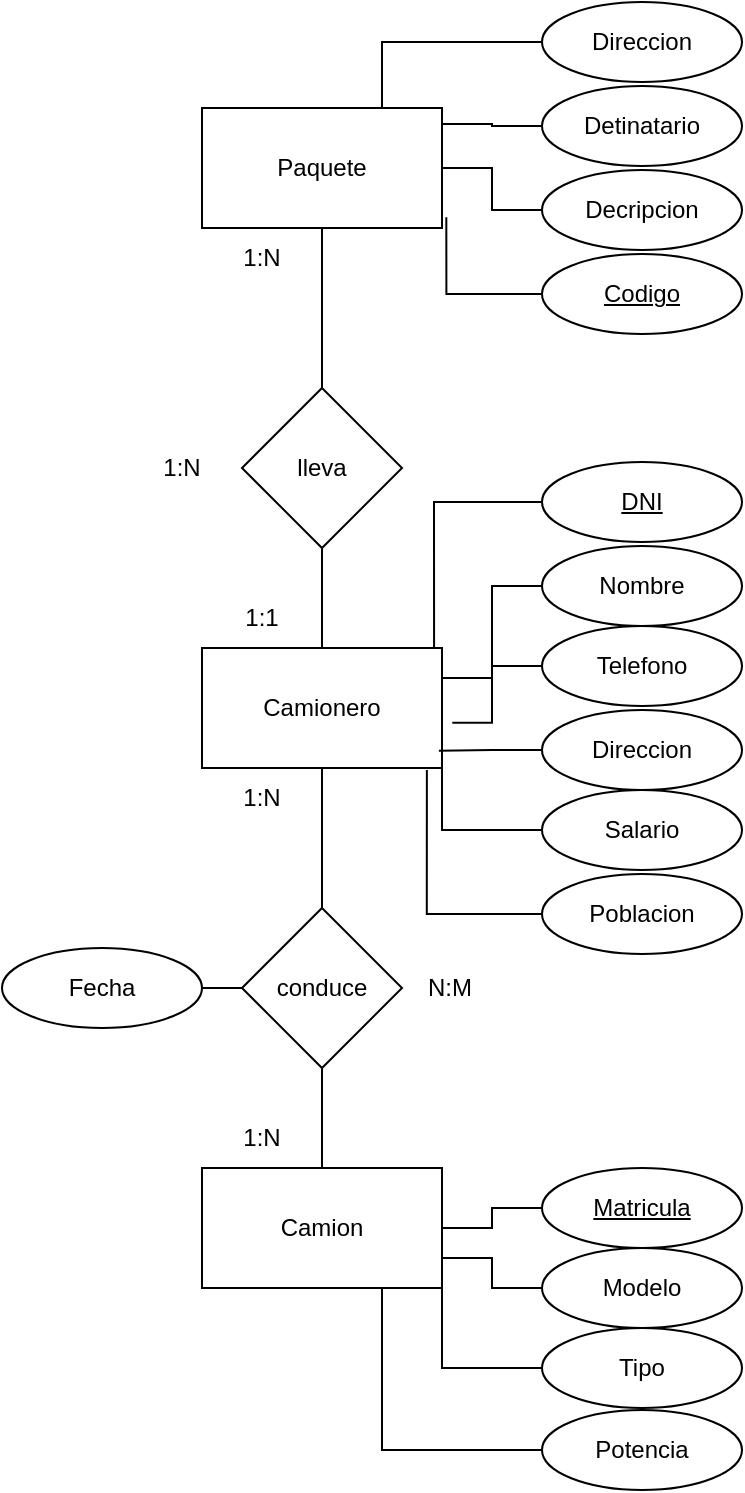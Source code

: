 <mxfile version="21.8.2" type="github">
  <diagram name="Página-1" id="DXjCByTwYUVbcFyYAlgy">
    <mxGraphModel dx="678" dy="837" grid="1" gridSize="10" guides="1" tooltips="1" connect="1" arrows="1" fold="1" page="1" pageScale="1" pageWidth="827" pageHeight="1169" math="0" shadow="0">
      <root>
        <mxCell id="0" />
        <mxCell id="1" parent="0" />
        <mxCell id="Dcv7L6V4iFthiTcu74ha-22" style="edgeStyle=orthogonalEdgeStyle;rounded=0;orthogonalLoop=1;jettySize=auto;html=1;entryX=0.5;entryY=0;entryDx=0;entryDy=0;endArrow=none;endFill=0;" edge="1" parent="1" source="Dcv7L6V4iFthiTcu74ha-1" target="Dcv7L6V4iFthiTcu74ha-4">
          <mxGeometry relative="1" as="geometry" />
        </mxCell>
        <mxCell id="Dcv7L6V4iFthiTcu74ha-1" value="Paquete" style="rounded=0;whiteSpace=wrap;html=1;" vertex="1" parent="1">
          <mxGeometry x="320" y="210" width="120" height="60" as="geometry" />
        </mxCell>
        <mxCell id="Dcv7L6V4iFthiTcu74ha-24" style="edgeStyle=orthogonalEdgeStyle;rounded=0;orthogonalLoop=1;jettySize=auto;html=1;entryX=0.5;entryY=0;entryDx=0;entryDy=0;endArrow=none;endFill=0;" edge="1" parent="1" source="Dcv7L6V4iFthiTcu74ha-2" target="Dcv7L6V4iFthiTcu74ha-5">
          <mxGeometry relative="1" as="geometry" />
        </mxCell>
        <mxCell id="Dcv7L6V4iFthiTcu74ha-2" value="Camionero" style="rounded=0;whiteSpace=wrap;html=1;" vertex="1" parent="1">
          <mxGeometry x="320" y="480" width="120" height="60" as="geometry" />
        </mxCell>
        <mxCell id="Dcv7L6V4iFthiTcu74ha-3" value="&lt;div&gt;Camion&lt;/div&gt;" style="rounded=0;whiteSpace=wrap;html=1;" vertex="1" parent="1">
          <mxGeometry x="320" y="740" width="120" height="60" as="geometry" />
        </mxCell>
        <mxCell id="Dcv7L6V4iFthiTcu74ha-23" style="edgeStyle=orthogonalEdgeStyle;rounded=0;orthogonalLoop=1;jettySize=auto;html=1;endArrow=none;endFill=0;" edge="1" parent="1" source="Dcv7L6V4iFthiTcu74ha-4" target="Dcv7L6V4iFthiTcu74ha-2">
          <mxGeometry relative="1" as="geometry" />
        </mxCell>
        <mxCell id="Dcv7L6V4iFthiTcu74ha-4" value="lleva" style="rhombus;whiteSpace=wrap;html=1;" vertex="1" parent="1">
          <mxGeometry x="340" y="350" width="80" height="80" as="geometry" />
        </mxCell>
        <mxCell id="Dcv7L6V4iFthiTcu74ha-25" style="edgeStyle=orthogonalEdgeStyle;rounded=0;orthogonalLoop=1;jettySize=auto;html=1;endArrow=none;endFill=0;" edge="1" parent="1" source="Dcv7L6V4iFthiTcu74ha-5" target="Dcv7L6V4iFthiTcu74ha-3">
          <mxGeometry relative="1" as="geometry" />
        </mxCell>
        <mxCell id="Dcv7L6V4iFthiTcu74ha-26" style="edgeStyle=orthogonalEdgeStyle;rounded=0;orthogonalLoop=1;jettySize=auto;html=1;entryX=1;entryY=0.5;entryDx=0;entryDy=0;endArrow=none;endFill=0;" edge="1" parent="1" source="Dcv7L6V4iFthiTcu74ha-5" target="Dcv7L6V4iFthiTcu74ha-21">
          <mxGeometry relative="1" as="geometry" />
        </mxCell>
        <mxCell id="Dcv7L6V4iFthiTcu74ha-5" value="conduce" style="rhombus;whiteSpace=wrap;html=1;" vertex="1" parent="1">
          <mxGeometry x="340" y="610" width="80" height="80" as="geometry" />
        </mxCell>
        <mxCell id="Dcv7L6V4iFthiTcu74ha-7" value="Codigo" style="ellipse;whiteSpace=wrap;html=1;align=center;fontStyle=4;" vertex="1" parent="1">
          <mxGeometry x="490" y="283" width="100" height="40" as="geometry" />
        </mxCell>
        <mxCell id="Dcv7L6V4iFthiTcu74ha-40" style="edgeStyle=orthogonalEdgeStyle;rounded=0;orthogonalLoop=1;jettySize=auto;html=1;endArrow=none;endFill=0;" edge="1" parent="1" source="Dcv7L6V4iFthiTcu74ha-8" target="Dcv7L6V4iFthiTcu74ha-1">
          <mxGeometry relative="1" as="geometry" />
        </mxCell>
        <mxCell id="Dcv7L6V4iFthiTcu74ha-8" value="Decripcion" style="ellipse;whiteSpace=wrap;html=1;" vertex="1" parent="1">
          <mxGeometry x="490" y="241" width="100" height="40" as="geometry" />
        </mxCell>
        <mxCell id="Dcv7L6V4iFthiTcu74ha-9" value="Detinatario" style="ellipse;whiteSpace=wrap;html=1;" vertex="1" parent="1">
          <mxGeometry x="490" y="199" width="100" height="40" as="geometry" />
        </mxCell>
        <mxCell id="Dcv7L6V4iFthiTcu74ha-38" style="edgeStyle=orthogonalEdgeStyle;rounded=0;orthogonalLoop=1;jettySize=auto;html=1;entryX=0.75;entryY=0;entryDx=0;entryDy=0;endArrow=none;endFill=0;" edge="1" parent="1" source="Dcv7L6V4iFthiTcu74ha-10" target="Dcv7L6V4iFthiTcu74ha-1">
          <mxGeometry relative="1" as="geometry" />
        </mxCell>
        <mxCell id="Dcv7L6V4iFthiTcu74ha-10" value="Direccion" style="ellipse;whiteSpace=wrap;html=1;" vertex="1" parent="1">
          <mxGeometry x="490" y="157" width="100" height="40" as="geometry" />
        </mxCell>
        <mxCell id="Dcv7L6V4iFthiTcu74ha-11" value="DNI" style="ellipse;whiteSpace=wrap;html=1;align=center;fontStyle=4;" vertex="1" parent="1">
          <mxGeometry x="490" y="387" width="100" height="40" as="geometry" />
        </mxCell>
        <mxCell id="Dcv7L6V4iFthiTcu74ha-32" style="edgeStyle=orthogonalEdgeStyle;rounded=0;orthogonalLoop=1;jettySize=auto;html=1;entryX=1;entryY=0.25;entryDx=0;entryDy=0;endArrow=none;endFill=0;" edge="1" parent="1" source="Dcv7L6V4iFthiTcu74ha-12" target="Dcv7L6V4iFthiTcu74ha-2">
          <mxGeometry relative="1" as="geometry" />
        </mxCell>
        <mxCell id="Dcv7L6V4iFthiTcu74ha-12" value="Nombre" style="ellipse;whiteSpace=wrap;html=1;" vertex="1" parent="1">
          <mxGeometry x="490" y="429" width="100" height="40" as="geometry" />
        </mxCell>
        <mxCell id="Dcv7L6V4iFthiTcu74ha-13" value="Telefono" style="ellipse;whiteSpace=wrap;html=1;" vertex="1" parent="1">
          <mxGeometry x="490" y="469" width="100" height="40" as="geometry" />
        </mxCell>
        <mxCell id="Dcv7L6V4iFthiTcu74ha-14" value="Direccion" style="ellipse;whiteSpace=wrap;html=1;" vertex="1" parent="1">
          <mxGeometry x="490" y="511" width="100" height="40" as="geometry" />
        </mxCell>
        <mxCell id="Dcv7L6V4iFthiTcu74ha-36" style="edgeStyle=orthogonalEdgeStyle;rounded=0;orthogonalLoop=1;jettySize=auto;html=1;entryX=1;entryY=1;entryDx=0;entryDy=0;endArrow=none;endFill=0;" edge="1" parent="1" source="Dcv7L6V4iFthiTcu74ha-15" target="Dcv7L6V4iFthiTcu74ha-2">
          <mxGeometry relative="1" as="geometry" />
        </mxCell>
        <mxCell id="Dcv7L6V4iFthiTcu74ha-15" value="Salario" style="ellipse;whiteSpace=wrap;html=1;" vertex="1" parent="1">
          <mxGeometry x="490" y="551" width="100" height="40" as="geometry" />
        </mxCell>
        <mxCell id="Dcv7L6V4iFthiTcu74ha-16" value="Poblacion" style="ellipse;whiteSpace=wrap;html=1;" vertex="1" parent="1">
          <mxGeometry x="490" y="593" width="100" height="40" as="geometry" />
        </mxCell>
        <mxCell id="Dcv7L6V4iFthiTcu74ha-27" style="edgeStyle=orthogonalEdgeStyle;rounded=0;orthogonalLoop=1;jettySize=auto;html=1;endArrow=none;endFill=0;" edge="1" parent="1" source="Dcv7L6V4iFthiTcu74ha-17" target="Dcv7L6V4iFthiTcu74ha-3">
          <mxGeometry relative="1" as="geometry" />
        </mxCell>
        <mxCell id="Dcv7L6V4iFthiTcu74ha-17" value="Matricula" style="ellipse;whiteSpace=wrap;html=1;align=center;fontStyle=4;" vertex="1" parent="1">
          <mxGeometry x="490" y="740" width="100" height="40" as="geometry" />
        </mxCell>
        <mxCell id="Dcv7L6V4iFthiTcu74ha-28" style="edgeStyle=orthogonalEdgeStyle;rounded=0;orthogonalLoop=1;jettySize=auto;html=1;entryX=1;entryY=0.75;entryDx=0;entryDy=0;endArrow=none;endFill=0;" edge="1" parent="1" source="Dcv7L6V4iFthiTcu74ha-18" target="Dcv7L6V4iFthiTcu74ha-3">
          <mxGeometry relative="1" as="geometry" />
        </mxCell>
        <mxCell id="Dcv7L6V4iFthiTcu74ha-18" value="Modelo" style="ellipse;whiteSpace=wrap;html=1;" vertex="1" parent="1">
          <mxGeometry x="490" y="780" width="100" height="40" as="geometry" />
        </mxCell>
        <mxCell id="Dcv7L6V4iFthiTcu74ha-29" style="edgeStyle=orthogonalEdgeStyle;rounded=0;orthogonalLoop=1;jettySize=auto;html=1;entryX=1;entryY=1;entryDx=0;entryDy=0;endArrow=none;endFill=0;" edge="1" parent="1" source="Dcv7L6V4iFthiTcu74ha-19" target="Dcv7L6V4iFthiTcu74ha-3">
          <mxGeometry relative="1" as="geometry" />
        </mxCell>
        <mxCell id="Dcv7L6V4iFthiTcu74ha-19" value="Tipo" style="ellipse;whiteSpace=wrap;html=1;" vertex="1" parent="1">
          <mxGeometry x="490" y="820" width="100" height="40" as="geometry" />
        </mxCell>
        <mxCell id="Dcv7L6V4iFthiTcu74ha-30" style="edgeStyle=orthogonalEdgeStyle;rounded=0;orthogonalLoop=1;jettySize=auto;html=1;entryX=0.75;entryY=1;entryDx=0;entryDy=0;endArrow=none;endFill=0;" edge="1" parent="1" source="Dcv7L6V4iFthiTcu74ha-20" target="Dcv7L6V4iFthiTcu74ha-3">
          <mxGeometry relative="1" as="geometry" />
        </mxCell>
        <mxCell id="Dcv7L6V4iFthiTcu74ha-20" value="Potencia" style="ellipse;whiteSpace=wrap;html=1;" vertex="1" parent="1">
          <mxGeometry x="490" y="861" width="100" height="40" as="geometry" />
        </mxCell>
        <mxCell id="Dcv7L6V4iFthiTcu74ha-21" value="Fecha" style="ellipse;whiteSpace=wrap;html=1;" vertex="1" parent="1">
          <mxGeometry x="220" y="630" width="100" height="40" as="geometry" />
        </mxCell>
        <mxCell id="Dcv7L6V4iFthiTcu74ha-31" style="edgeStyle=orthogonalEdgeStyle;rounded=0;orthogonalLoop=1;jettySize=auto;html=1;entryX=0.967;entryY=-0.003;entryDx=0;entryDy=0;entryPerimeter=0;endArrow=none;endFill=0;" edge="1" parent="1" source="Dcv7L6V4iFthiTcu74ha-11" target="Dcv7L6V4iFthiTcu74ha-2">
          <mxGeometry relative="1" as="geometry" />
        </mxCell>
        <mxCell id="Dcv7L6V4iFthiTcu74ha-34" style="edgeStyle=orthogonalEdgeStyle;rounded=0;orthogonalLoop=1;jettySize=auto;html=1;entryX=1.043;entryY=0.623;entryDx=0;entryDy=0;entryPerimeter=0;endArrow=none;endFill=0;" edge="1" parent="1" source="Dcv7L6V4iFthiTcu74ha-13" target="Dcv7L6V4iFthiTcu74ha-2">
          <mxGeometry relative="1" as="geometry" />
        </mxCell>
        <mxCell id="Dcv7L6V4iFthiTcu74ha-35" style="edgeStyle=orthogonalEdgeStyle;rounded=0;orthogonalLoop=1;jettySize=auto;html=1;entryX=0.987;entryY=0.856;entryDx=0;entryDy=0;entryPerimeter=0;endArrow=none;endFill=0;" edge="1" parent="1" source="Dcv7L6V4iFthiTcu74ha-14" target="Dcv7L6V4iFthiTcu74ha-2">
          <mxGeometry relative="1" as="geometry" />
        </mxCell>
        <mxCell id="Dcv7L6V4iFthiTcu74ha-37" style="edgeStyle=orthogonalEdgeStyle;rounded=0;orthogonalLoop=1;jettySize=auto;html=1;entryX=0.937;entryY=1.017;entryDx=0;entryDy=0;entryPerimeter=0;endArrow=none;endFill=0;" edge="1" parent="1" source="Dcv7L6V4iFthiTcu74ha-16" target="Dcv7L6V4iFthiTcu74ha-2">
          <mxGeometry relative="1" as="geometry" />
        </mxCell>
        <mxCell id="Dcv7L6V4iFthiTcu74ha-39" style="edgeStyle=orthogonalEdgeStyle;rounded=0;orthogonalLoop=1;jettySize=auto;html=1;entryX=0.997;entryY=0.133;entryDx=0;entryDy=0;entryPerimeter=0;endArrow=none;endFill=0;" edge="1" parent="1" source="Dcv7L6V4iFthiTcu74ha-9" target="Dcv7L6V4iFthiTcu74ha-1">
          <mxGeometry relative="1" as="geometry" />
        </mxCell>
        <mxCell id="Dcv7L6V4iFthiTcu74ha-41" style="edgeStyle=orthogonalEdgeStyle;rounded=0;orthogonalLoop=1;jettySize=auto;html=1;entryX=1.018;entryY=0.911;entryDx=0;entryDy=0;entryPerimeter=0;endArrow=none;endFill=0;" edge="1" parent="1" source="Dcv7L6V4iFthiTcu74ha-7" target="Dcv7L6V4iFthiTcu74ha-1">
          <mxGeometry relative="1" as="geometry" />
        </mxCell>
        <mxCell id="Dcv7L6V4iFthiTcu74ha-42" value="1:1" style="text;html=1;strokeColor=none;fillColor=none;align=center;verticalAlign=middle;whiteSpace=wrap;rounded=0;" vertex="1" parent="1">
          <mxGeometry x="320" y="450" width="60" height="30" as="geometry" />
        </mxCell>
        <mxCell id="Dcv7L6V4iFthiTcu74ha-43" value="1:N" style="text;html=1;strokeColor=none;fillColor=none;align=center;verticalAlign=middle;whiteSpace=wrap;rounded=0;" vertex="1" parent="1">
          <mxGeometry x="320" y="270" width="60" height="30" as="geometry" />
        </mxCell>
        <mxCell id="Dcv7L6V4iFthiTcu74ha-45" value="1:N" style="text;html=1;strokeColor=none;fillColor=none;align=center;verticalAlign=middle;whiteSpace=wrap;rounded=0;" vertex="1" parent="1">
          <mxGeometry x="280" y="375" width="60" height="30" as="geometry" />
        </mxCell>
        <mxCell id="Dcv7L6V4iFthiTcu74ha-46" value="1:N" style="text;html=1;strokeColor=none;fillColor=none;align=center;verticalAlign=middle;whiteSpace=wrap;rounded=0;" vertex="1" parent="1">
          <mxGeometry x="320" y="540" width="60" height="30" as="geometry" />
        </mxCell>
        <mxCell id="Dcv7L6V4iFthiTcu74ha-47" value="1:N" style="text;html=1;strokeColor=none;fillColor=none;align=center;verticalAlign=middle;whiteSpace=wrap;rounded=0;" vertex="1" parent="1">
          <mxGeometry x="320" y="710" width="60" height="30" as="geometry" />
        </mxCell>
        <mxCell id="Dcv7L6V4iFthiTcu74ha-48" value="N:M" style="text;html=1;strokeColor=none;fillColor=none;align=center;verticalAlign=middle;whiteSpace=wrap;rounded=0;" vertex="1" parent="1">
          <mxGeometry x="414" y="635" width="60" height="30" as="geometry" />
        </mxCell>
      </root>
    </mxGraphModel>
  </diagram>
</mxfile>
